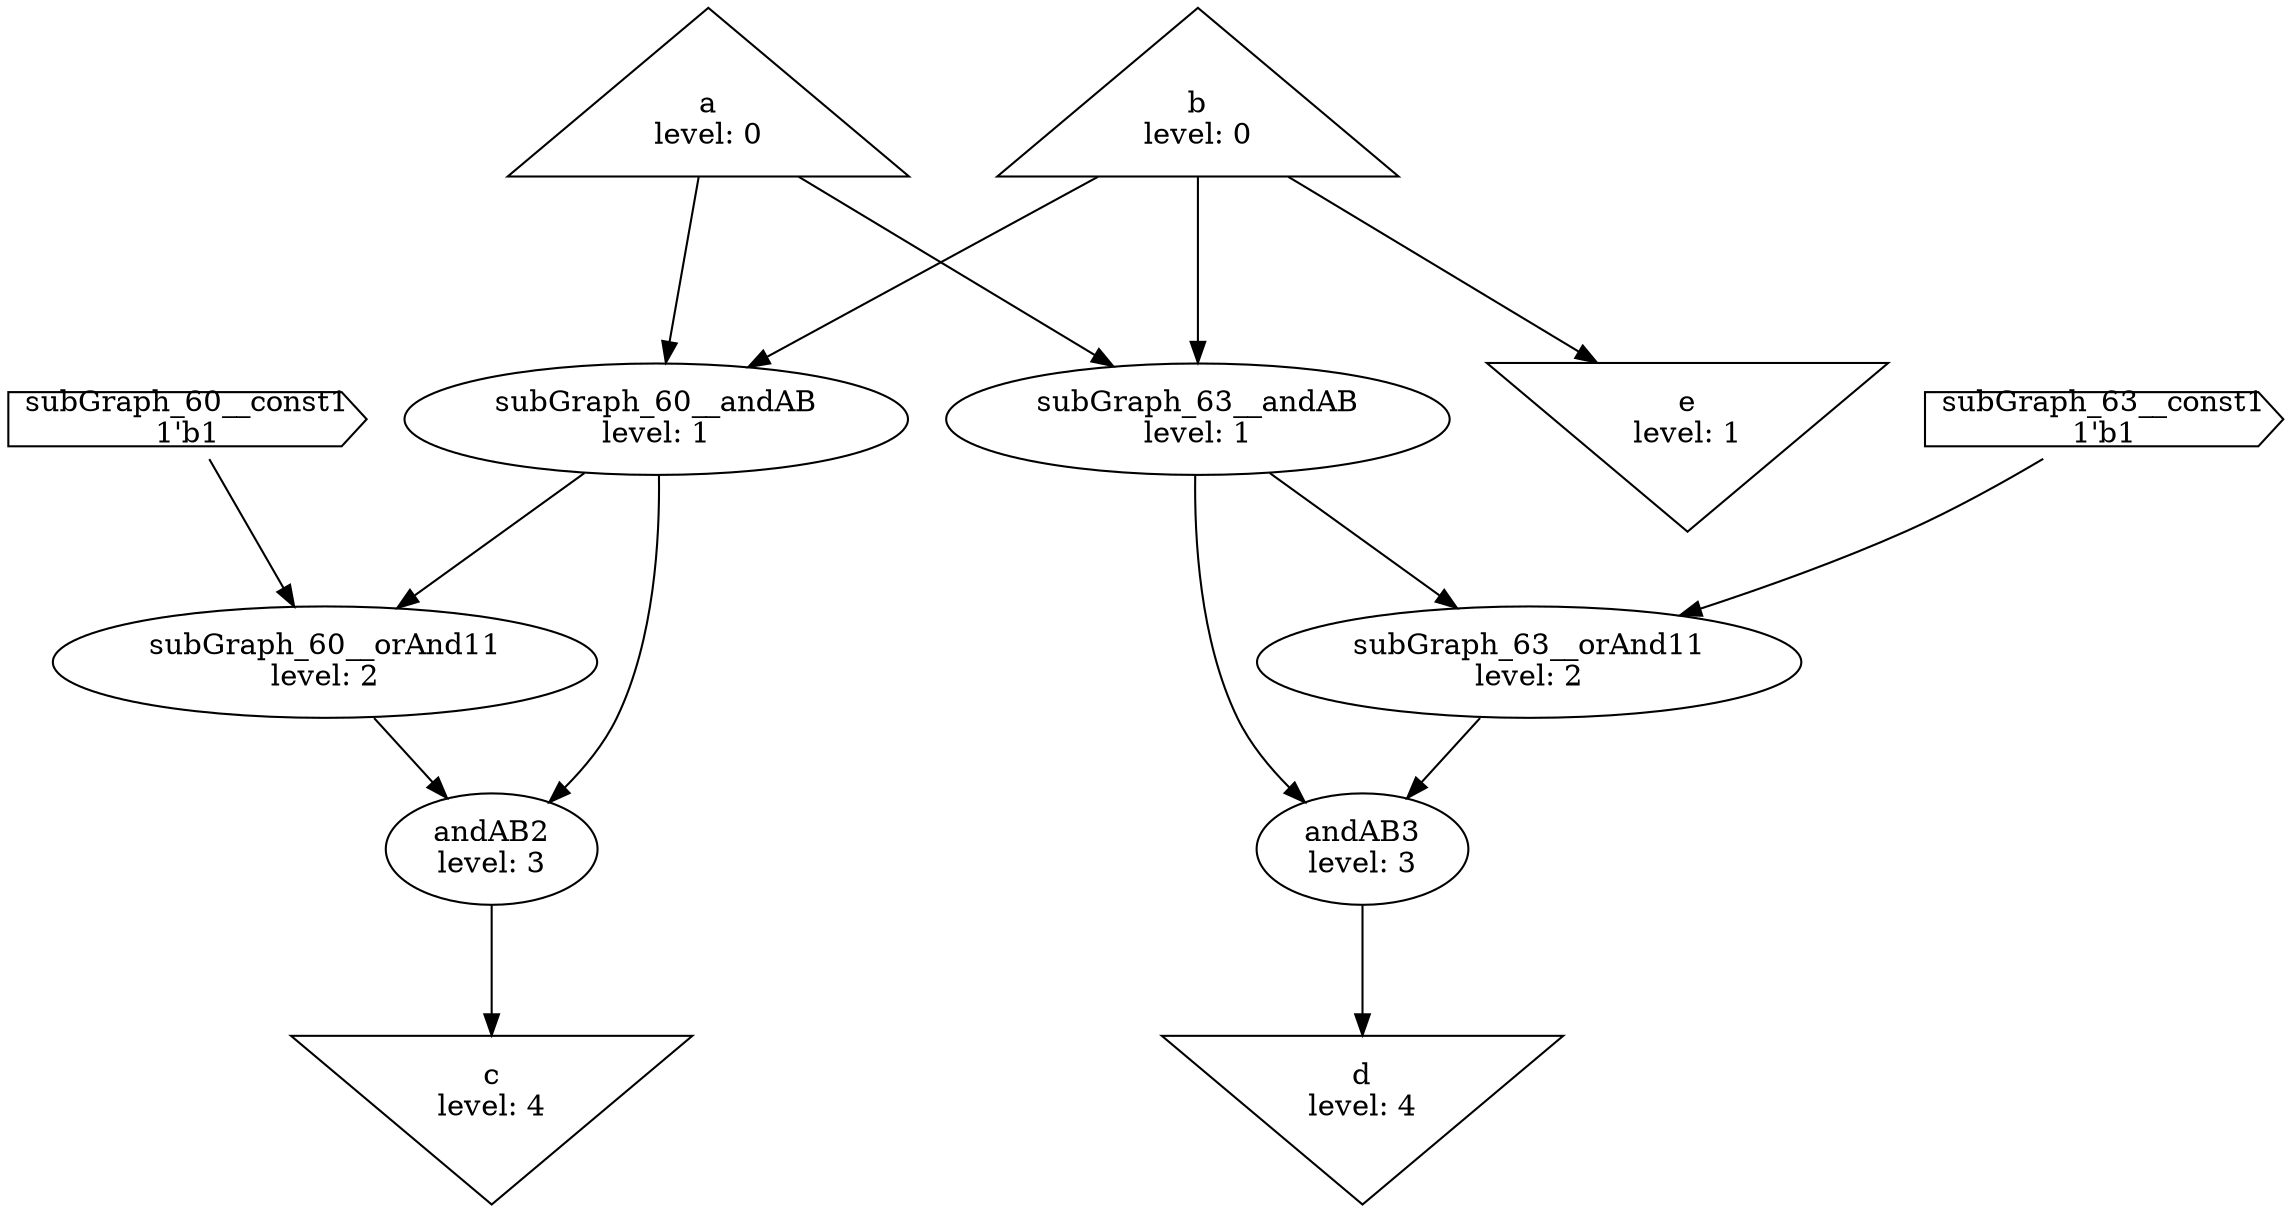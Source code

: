 // This file was generated automatically using CircuitGen_Graph at 04-05-2025 23-35-40.

digraph testGraph_unrolled {
  a [shape=triangle, label="a\nlevel: 0"];
  b [shape=triangle, label="b\nlevel: 0"];
  c [shape=invtriangle, label="c\nlevel: 4"];
  andAB2 -> c;
  d [shape=invtriangle, label="d\nlevel: 4"];
  andAB3 -> d;
  e [shape=invtriangle, label="e\nlevel: 1"];
  b -> e;
  andAB2 [label="andAB2\nlevel: 3"];
  subGraph_60__orAnd11 -> andAB2;
  subGraph_60__andAB -> andAB2;
  andAB3 [label="andAB3\nlevel: 3"];
  subGraph_63__orAnd11 -> andAB3;
  subGraph_63__andAB -> andAB3;
  subGraph_60__andAB [label="subGraph_60__andAB\nlevel: 1"];
  a -> subGraph_60__andAB;
  b -> subGraph_60__andAB;
  subGraph_60__orAnd11 [label="subGraph_60__orAnd11\nlevel: 2"];
  subGraph_60__andAB -> subGraph_60__orAnd11;
  subGraph_60__const1 -> subGraph_60__orAnd11;
  subGraph_63__andAB [label="subGraph_63__andAB\nlevel: 1"];
  a -> subGraph_63__andAB;
  b -> subGraph_63__andAB;
  subGraph_63__orAnd11 [label="subGraph_63__orAnd11\nlevel: 2"];
  subGraph_63__andAB -> subGraph_63__orAnd11;
  subGraph_63__const1 -> subGraph_63__orAnd11;
  subGraph_60__const1 [shape=cds, label="subGraph_60__const1\n1'b1"];
  subGraph_63__const1 [shape=cds, label="subGraph_63__const1\n1'b1"];
}